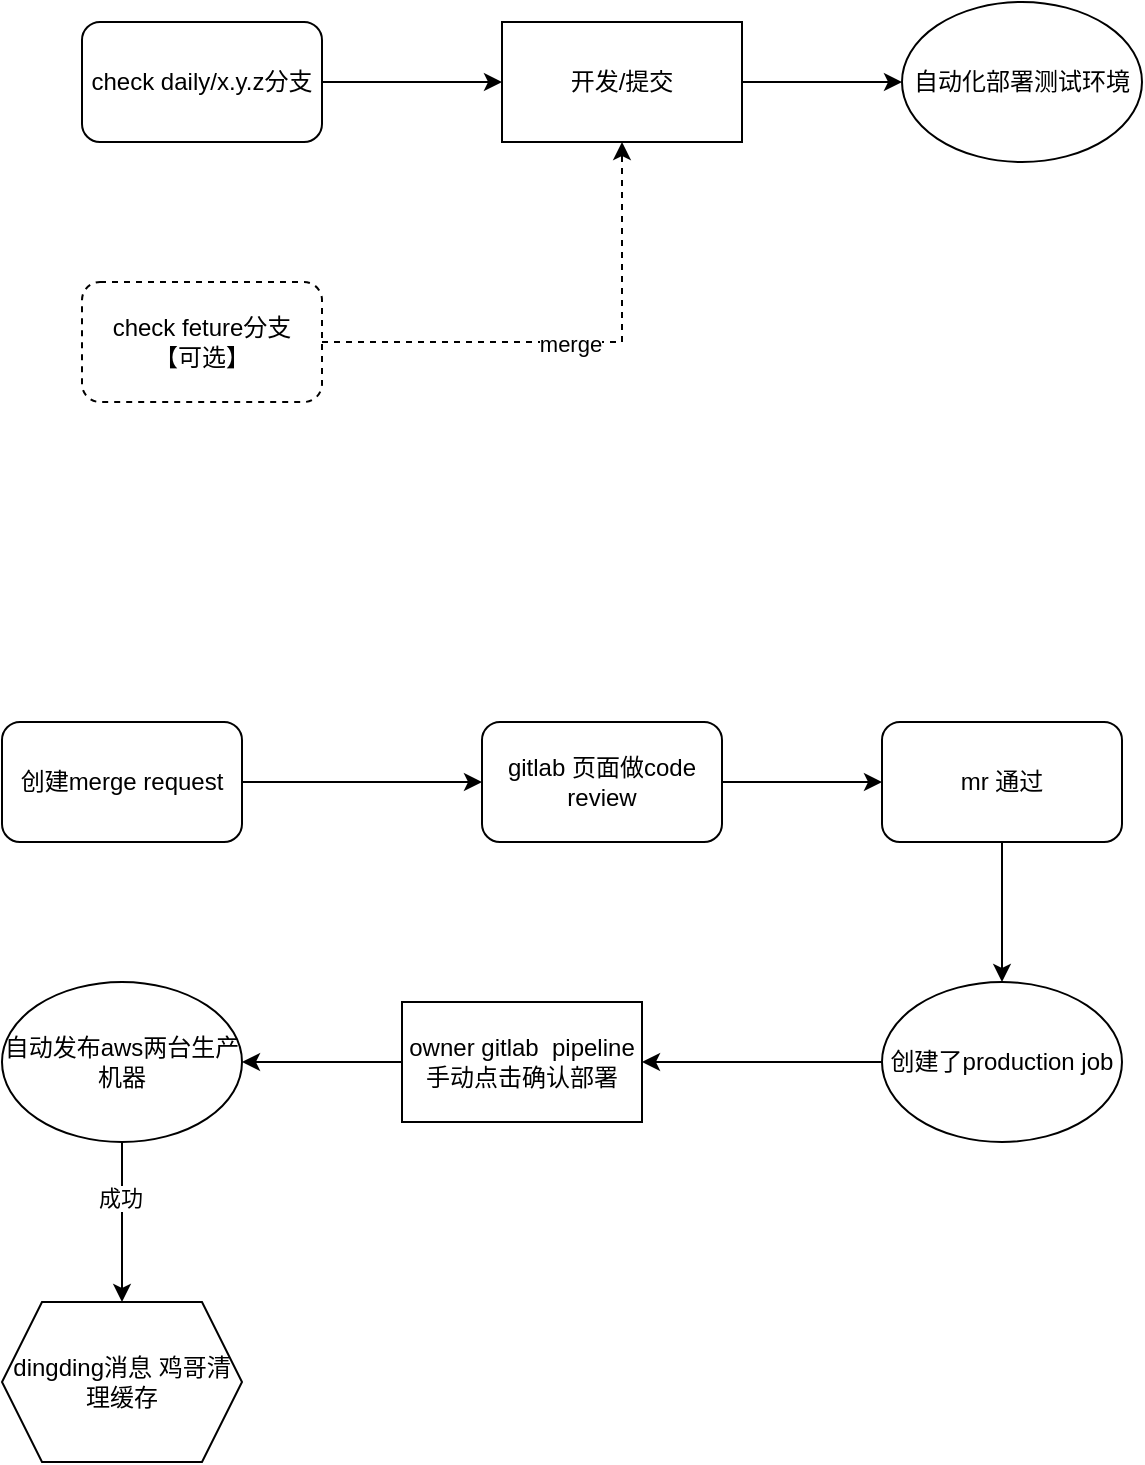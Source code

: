 <mxfile version="13.4.5" type="github">
  <diagram id="TKQxL3R4ejVe9jadOunU" name="Page-1">
    <mxGraphModel dx="946" dy="511" grid="1" gridSize="10" guides="1" tooltips="1" connect="1" arrows="1" fold="1" page="1" pageScale="1" pageWidth="827" pageHeight="1169" math="0" shadow="0">
      <root>
        <mxCell id="0" />
        <mxCell id="1" parent="0" />
        <mxCell id="FQK9Y4kTy5yyKR9RQYRd-3" value="" style="edgeStyle=orthogonalEdgeStyle;rounded=0;orthogonalLoop=1;jettySize=auto;html=1;entryX=0;entryY=0.5;entryDx=0;entryDy=0;" edge="1" parent="1" source="FQK9Y4kTy5yyKR9RQYRd-1" target="FQK9Y4kTy5yyKR9RQYRd-4">
          <mxGeometry relative="1" as="geometry">
            <mxPoint x="290" y="150" as="targetPoint" />
          </mxGeometry>
        </mxCell>
        <mxCell id="FQK9Y4kTy5yyKR9RQYRd-1" value="check daily/x.y.z分支" style="rounded=1;whiteSpace=wrap;html=1;" vertex="1" parent="1">
          <mxGeometry x="90" y="120" width="120" height="60" as="geometry" />
        </mxCell>
        <mxCell id="FQK9Y4kTy5yyKR9RQYRd-5" style="edgeStyle=orthogonalEdgeStyle;rounded=0;orthogonalLoop=1;jettySize=auto;html=1;exitX=1;exitY=0.5;exitDx=0;exitDy=0;entryX=0.5;entryY=1;entryDx=0;entryDy=0;dashed=1;" edge="1" parent="1" source="FQK9Y4kTy5yyKR9RQYRd-2" target="FQK9Y4kTy5yyKR9RQYRd-4">
          <mxGeometry relative="1" as="geometry" />
        </mxCell>
        <mxCell id="FQK9Y4kTy5yyKR9RQYRd-6" value="merge" style="edgeLabel;html=1;align=center;verticalAlign=middle;resizable=0;points=[];" vertex="1" connectable="0" parent="FQK9Y4kTy5yyKR9RQYRd-5">
          <mxGeometry x="-0.008" y="-1" relative="1" as="geometry">
            <mxPoint as="offset" />
          </mxGeometry>
        </mxCell>
        <mxCell id="FQK9Y4kTy5yyKR9RQYRd-2" value="check feture分支&lt;br&gt;【可选】" style="rounded=1;whiteSpace=wrap;html=1;dashed=1;" vertex="1" parent="1">
          <mxGeometry x="90" y="250" width="120" height="60" as="geometry" />
        </mxCell>
        <mxCell id="FQK9Y4kTy5yyKR9RQYRd-9" value="" style="edgeStyle=orthogonalEdgeStyle;rounded=0;orthogonalLoop=1;jettySize=auto;html=1;" edge="1" parent="1" source="FQK9Y4kTy5yyKR9RQYRd-4" target="2">
          <mxGeometry relative="1" as="geometry" />
        </mxCell>
        <mxCell id="FQK9Y4kTy5yyKR9RQYRd-4" value="开发/提交" style="rounded=0;whiteSpace=wrap;html=1;" vertex="1" parent="1">
          <mxGeometry x="300" y="120" width="120" height="60" as="geometry" />
        </mxCell>
        <mxCell id="2" value="自动化部署测试环境" style="ellipse;whiteSpace=wrap;html=1;rounded=0;" vertex="1" parent="1">
          <mxGeometry x="500" y="110" width="120" height="80" as="geometry" />
        </mxCell>
        <mxCell id="FQK9Y4kTy5yyKR9RQYRd-12" value="" style="edgeStyle=orthogonalEdgeStyle;rounded=0;orthogonalLoop=1;jettySize=auto;html=1;" edge="1" parent="1" source="FQK9Y4kTy5yyKR9RQYRd-10" target="FQK9Y4kTy5yyKR9RQYRd-11">
          <mxGeometry relative="1" as="geometry" />
        </mxCell>
        <mxCell id="FQK9Y4kTy5yyKR9RQYRd-10" value="创建merge request" style="rounded=1;whiteSpace=wrap;html=1;" vertex="1" parent="1">
          <mxGeometry x="50" y="470" width="120" height="60" as="geometry" />
        </mxCell>
        <mxCell id="FQK9Y4kTy5yyKR9RQYRd-14" value="" style="edgeStyle=orthogonalEdgeStyle;rounded=0;orthogonalLoop=1;jettySize=auto;html=1;" edge="1" parent="1" source="FQK9Y4kTy5yyKR9RQYRd-11" target="FQK9Y4kTy5yyKR9RQYRd-13">
          <mxGeometry relative="1" as="geometry" />
        </mxCell>
        <mxCell id="FQK9Y4kTy5yyKR9RQYRd-11" value="gitlab 页面做code review" style="whiteSpace=wrap;html=1;rounded=1;" vertex="1" parent="1">
          <mxGeometry x="290" y="470" width="120" height="60" as="geometry" />
        </mxCell>
        <mxCell id="FQK9Y4kTy5yyKR9RQYRd-16" value="" style="edgeStyle=orthogonalEdgeStyle;rounded=0;orthogonalLoop=1;jettySize=auto;html=1;entryX=0.5;entryY=0;entryDx=0;entryDy=0;" edge="1" parent="1" source="FQK9Y4kTy5yyKR9RQYRd-13" target="FQK9Y4kTy5yyKR9RQYRd-17">
          <mxGeometry relative="1" as="geometry">
            <mxPoint x="550" y="610" as="targetPoint" />
          </mxGeometry>
        </mxCell>
        <mxCell id="FQK9Y4kTy5yyKR9RQYRd-13" value="mr 通过" style="whiteSpace=wrap;html=1;rounded=1;" vertex="1" parent="1">
          <mxGeometry x="490" y="470" width="120" height="60" as="geometry" />
        </mxCell>
        <mxCell id="FQK9Y4kTy5yyKR9RQYRd-20" value="" style="edgeStyle=orthogonalEdgeStyle;rounded=0;orthogonalLoop=1;jettySize=auto;html=1;" edge="1" parent="1" source="FQK9Y4kTy5yyKR9RQYRd-17" target="FQK9Y4kTy5yyKR9RQYRd-19">
          <mxGeometry relative="1" as="geometry" />
        </mxCell>
        <mxCell id="FQK9Y4kTy5yyKR9RQYRd-17" value="创建了production job" style="ellipse;whiteSpace=wrap;html=1;rounded=0;" vertex="1" parent="1">
          <mxGeometry x="490" y="600" width="120" height="80" as="geometry" />
        </mxCell>
        <mxCell id="FQK9Y4kTy5yyKR9RQYRd-23" value="" style="edgeStyle=orthogonalEdgeStyle;rounded=0;orthogonalLoop=1;jettySize=auto;html=1;" edge="1" parent="1" source="FQK9Y4kTy5yyKR9RQYRd-19" target="FQK9Y4kTy5yyKR9RQYRd-22">
          <mxGeometry relative="1" as="geometry" />
        </mxCell>
        <mxCell id="FQK9Y4kTy5yyKR9RQYRd-19" value="owner gitlab&amp;nbsp; pipeline&lt;br&gt;手动点击确认部署" style="whiteSpace=wrap;html=1;rounded=0;" vertex="1" parent="1">
          <mxGeometry x="250" y="610" width="120" height="60" as="geometry" />
        </mxCell>
        <mxCell id="FQK9Y4kTy5yyKR9RQYRd-25" value="" style="edgeStyle=orthogonalEdgeStyle;rounded=0;orthogonalLoop=1;jettySize=auto;html=1;" edge="1" parent="1" source="FQK9Y4kTy5yyKR9RQYRd-22" target="FQK9Y4kTy5yyKR9RQYRd-24">
          <mxGeometry relative="1" as="geometry" />
        </mxCell>
        <mxCell id="FQK9Y4kTy5yyKR9RQYRd-26" value="成功" style="edgeLabel;html=1;align=center;verticalAlign=middle;resizable=0;points=[];" vertex="1" connectable="0" parent="FQK9Y4kTy5yyKR9RQYRd-25">
          <mxGeometry x="-0.3" y="-1" relative="1" as="geometry">
            <mxPoint as="offset" />
          </mxGeometry>
        </mxCell>
        <mxCell id="FQK9Y4kTy5yyKR9RQYRd-22" value="自动发布aws两台生产机器" style="ellipse;whiteSpace=wrap;html=1;rounded=0;" vertex="1" parent="1">
          <mxGeometry x="50" y="600" width="120" height="80" as="geometry" />
        </mxCell>
        <mxCell id="FQK9Y4kTy5yyKR9RQYRd-24" value="dingding消息 鸡哥清理缓存" style="shape=hexagon;perimeter=hexagonPerimeter2;whiteSpace=wrap;html=1;fixedSize=1;rounded=0;" vertex="1" parent="1">
          <mxGeometry x="50" y="760" width="120" height="80" as="geometry" />
        </mxCell>
      </root>
    </mxGraphModel>
  </diagram>
</mxfile>
